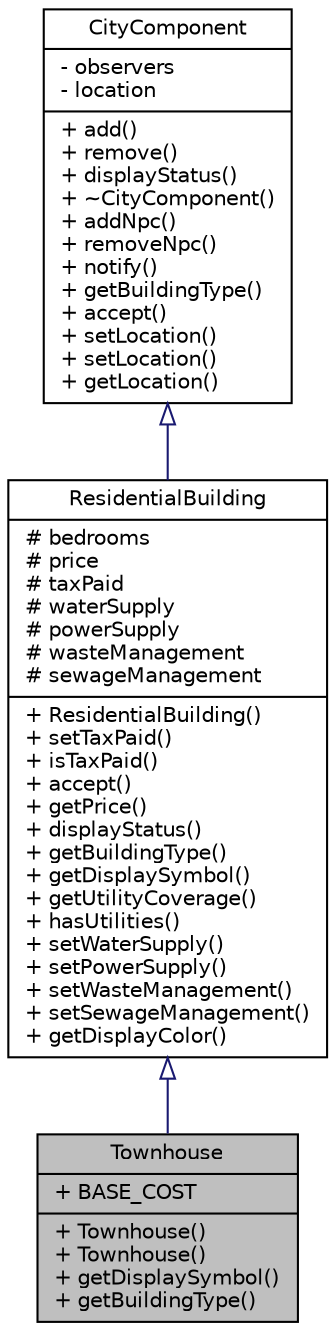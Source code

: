 digraph "Townhouse"
{
 // LATEX_PDF_SIZE
  edge [fontname="Helvetica",fontsize="10",labelfontname="Helvetica",labelfontsize="10"];
  node [fontname="Helvetica",fontsize="10",shape=record];
  Node1 [label="{Townhouse\n|+ BASE_COST\l|+ Townhouse()\l+ Townhouse()\l+ getDisplaySymbol()\l+ getBuildingType()\l}",height=0.2,width=0.4,color="black", fillcolor="grey75", style="filled", fontcolor="black",tooltip="A concrete class representing a townhouse, derived from ResidentialBuilding."];
  Node2 -> Node1 [dir="back",color="midnightblue",fontsize="10",style="solid",arrowtail="onormal",fontname="Helvetica"];
  Node2 [label="{ResidentialBuilding\n|# bedrooms\l# price\l# taxPaid\l# waterSupply\l# powerSupply\l# wasteManagement\l# sewageManagement\l|+ ResidentialBuilding()\l+ setTaxPaid()\l+ isTaxPaid()\l+ accept()\l+ getPrice()\l+ displayStatus()\l+ getBuildingType()\l+ getDisplaySymbol()\l+ getUtilityCoverage()\l+ hasUtilities()\l+ setWaterSupply()\l+ setPowerSupply()\l+ setWasteManagement()\l+ setSewageManagement()\l+ getDisplayColor()\l}",height=0.2,width=0.4,color="black", fillcolor="white", style="filled",URL="$classResidentialBuilding.html",tooltip="Represents a residential building within the city."];
  Node3 -> Node2 [dir="back",color="midnightblue",fontsize="10",style="solid",arrowtail="onormal",fontname="Helvetica"];
  Node3 [label="{CityComponent\n|- observers\l- location\l|+ add()\l+ remove()\l+ displayStatus()\l+ ~CityComponent()\l+ addNpc()\l+ removeNpc()\l+ notify()\l+ getBuildingType()\l+ accept()\l+ setLocation()\l+ setLocation()\l+ getLocation()\l}",height=0.2,width=0.4,color="black", fillcolor="white", style="filled",URL="$classCityComponent.html",tooltip="Abstract base class representing a component of a city."];
}
